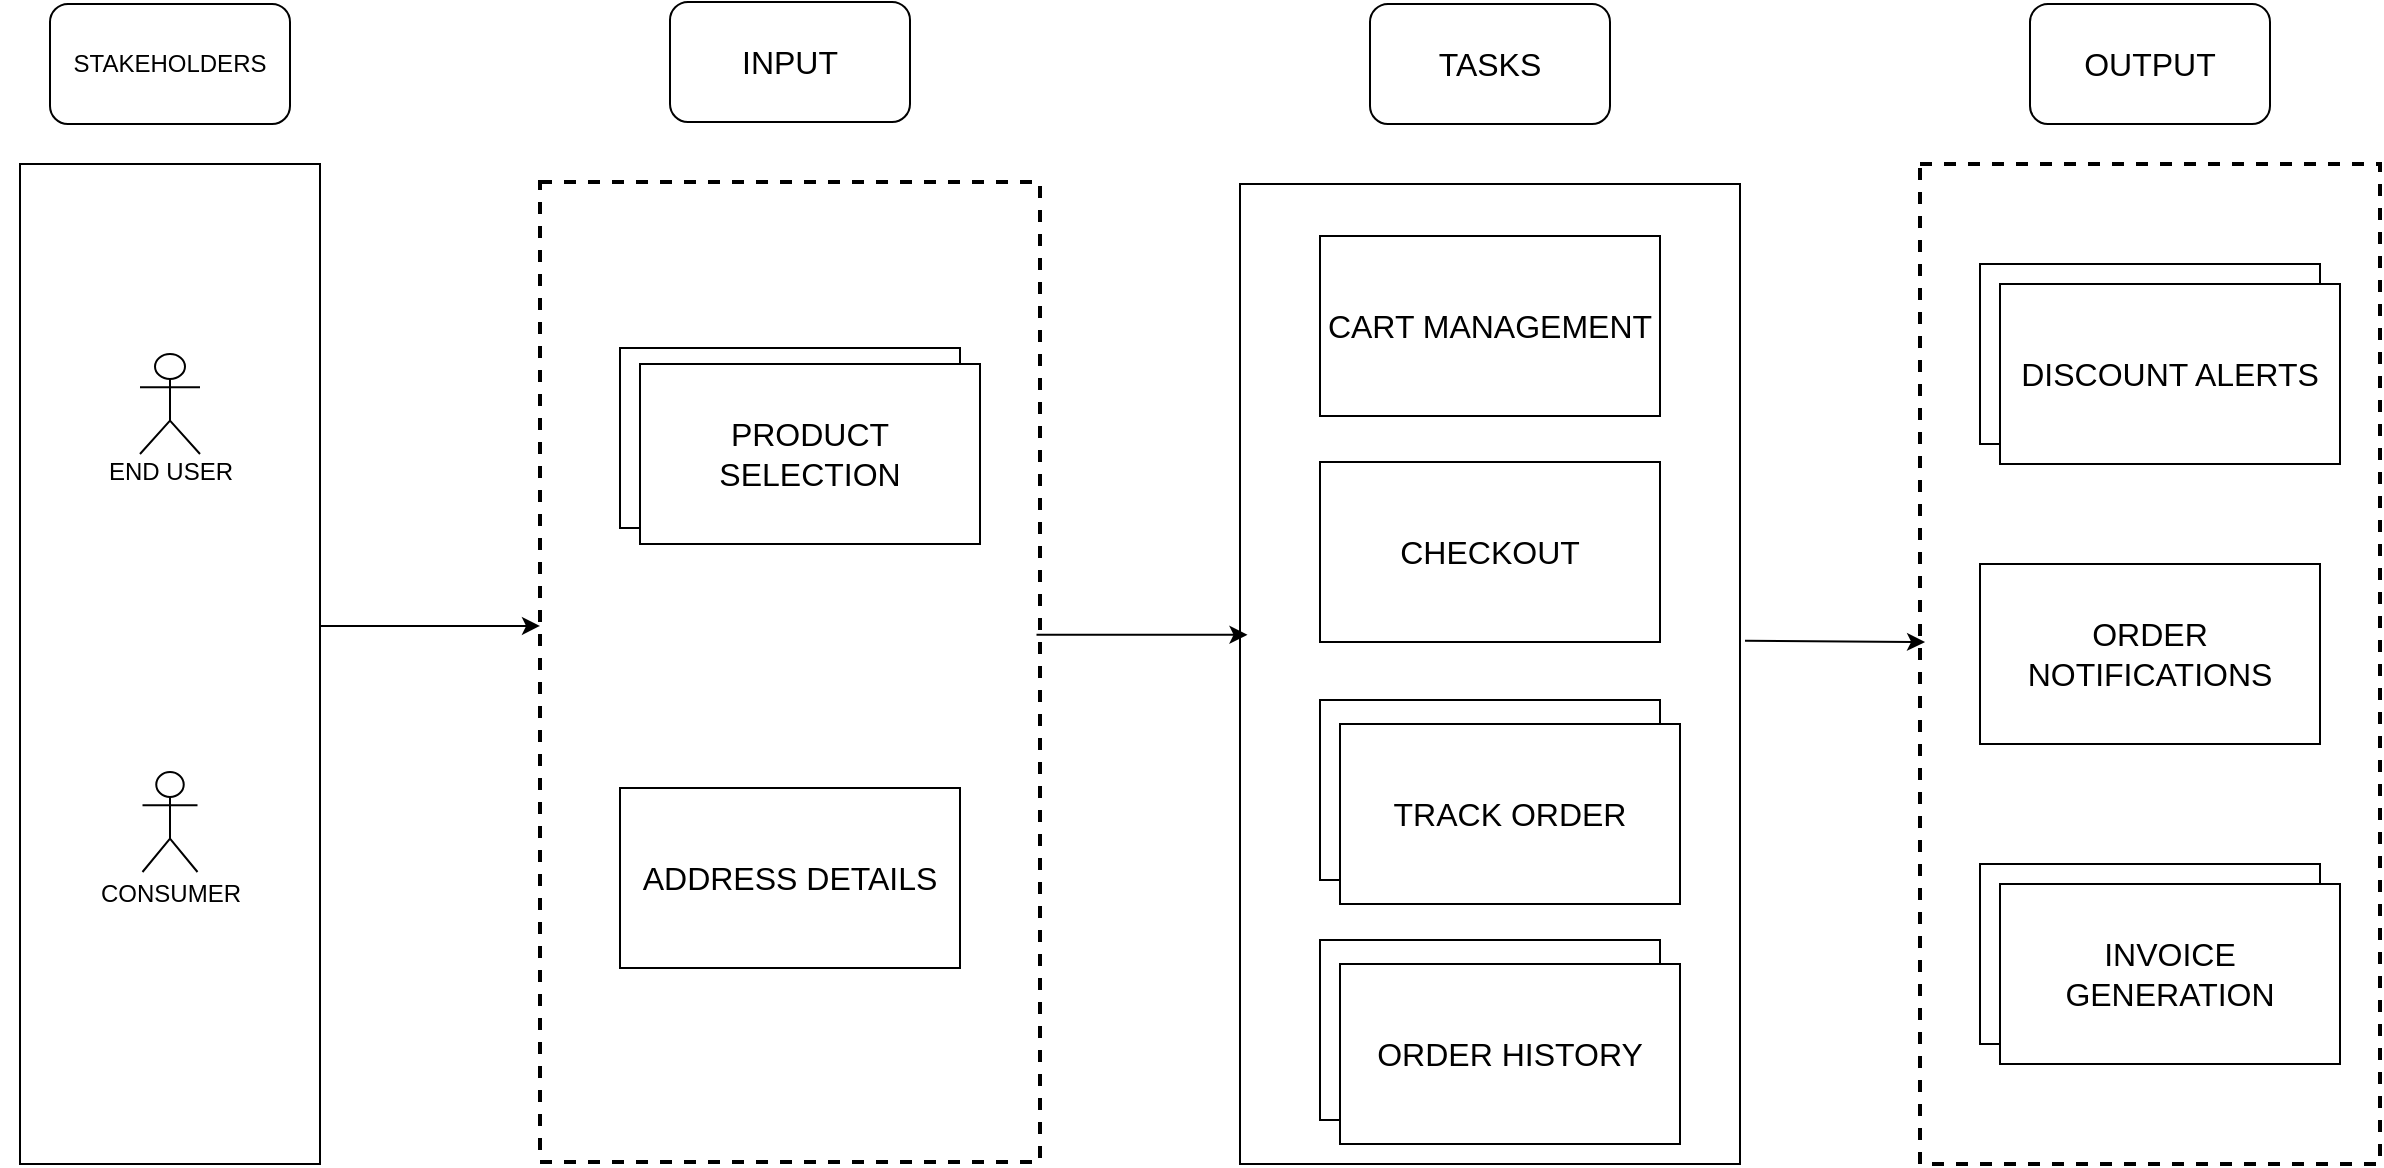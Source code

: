<mxfile version="26.2.15">
  <diagram name="Page-1" id="9MKQ7-eeR8HE_TzTxk58">
    <mxGraphModel dx="1150" dy="855" grid="1" gridSize="10" guides="1" tooltips="1" connect="1" arrows="1" fold="1" page="1" pageScale="1" pageWidth="850" pageHeight="1100" math="0" shadow="0">
      <root>
        <mxCell id="0" />
        <mxCell id="1" parent="0" />
        <mxCell id="cV-ADxkEV9v2yOwcHsHw-29" value="" style="group;movable=1;resizable=1;rotatable=1;deletable=1;editable=1;locked=0;connectable=1;" parent="1" vertex="1" connectable="0">
          <mxGeometry x="60" y="110" width="170" height="580" as="geometry" />
        </mxCell>
        <mxCell id="cV-ADxkEV9v2yOwcHsHw-1" value="STAKEHOLDERS" style="rounded=1;whiteSpace=wrap;html=1;movable=1;resizable=1;rotatable=1;deletable=1;editable=1;locked=0;connectable=1;" parent="cV-ADxkEV9v2yOwcHsHw-29" vertex="1">
          <mxGeometry x="25" width="120" height="60" as="geometry" />
        </mxCell>
        <mxCell id="cV-ADxkEV9v2yOwcHsHw-6" value="" style="rounded=0;whiteSpace=wrap;html=1;movable=1;resizable=1;rotatable=1;deletable=1;editable=1;locked=0;connectable=1;" parent="cV-ADxkEV9v2yOwcHsHw-29" vertex="1">
          <mxGeometry x="10" y="80" width="150" height="500" as="geometry" />
        </mxCell>
        <mxCell id="cV-ADxkEV9v2yOwcHsHw-19" value="END USER" style="text;html=1;align=center;verticalAlign=middle;resizable=1;points=[];autosize=1;strokeColor=none;fillColor=none;movable=1;rotatable=1;deletable=1;editable=1;locked=0;connectable=1;" parent="cV-ADxkEV9v2yOwcHsHw-29" vertex="1">
          <mxGeometry x="40" y="219" width="90" height="30" as="geometry" />
        </mxCell>
        <mxCell id="cV-ADxkEV9v2yOwcHsHw-20" value="CONSUMER" style="text;html=1;align=center;verticalAlign=middle;resizable=1;points=[];autosize=1;strokeColor=none;fillColor=none;movable=1;rotatable=1;deletable=1;editable=1;locked=0;connectable=1;" parent="cV-ADxkEV9v2yOwcHsHw-29" vertex="1">
          <mxGeometry x="40" y="430" width="90" height="30" as="geometry" />
        </mxCell>
        <mxCell id="kZ2lEPYeGbBi-xPKYxfR-3" value="" style="shape=umlActor;verticalLabelPosition=bottom;verticalAlign=top;html=1;outlineConnect=0;" parent="cV-ADxkEV9v2yOwcHsHw-29" vertex="1">
          <mxGeometry x="71.25" y="384" width="27.5" height="50" as="geometry" />
        </mxCell>
        <mxCell id="kZ2lEPYeGbBi-xPKYxfR-1" value="" style="shape=umlActor;verticalLabelPosition=bottom;verticalAlign=top;html=1;outlineConnect=0;" parent="cV-ADxkEV9v2yOwcHsHw-29" vertex="1">
          <mxGeometry x="70" y="175" width="30" height="50" as="geometry" />
        </mxCell>
        <mxCell id="cV-ADxkEV9v2yOwcHsHw-30" value="" style="group;fontSize=16;" parent="1" vertex="1" connectable="0">
          <mxGeometry x="330" y="109" width="250" height="580" as="geometry" />
        </mxCell>
        <mxCell id="cV-ADxkEV9v2yOwcHsHw-2" value="INPUT" style="rounded=1;whiteSpace=wrap;html=1;fontSize=16;" parent="cV-ADxkEV9v2yOwcHsHw-30" vertex="1">
          <mxGeometry x="65" width="120" height="60" as="geometry" />
        </mxCell>
        <mxCell id="cV-ADxkEV9v2yOwcHsHw-7" value="" style="html=1;dashed=1;whiteSpace=wrap;strokeWidth=2;fontSize=16;" parent="cV-ADxkEV9v2yOwcHsHw-30" vertex="1">
          <mxGeometry y="90" width="250" height="490" as="geometry" />
        </mxCell>
        <mxCell id="cV-ADxkEV9v2yOwcHsHw-8" value="" style="rounded=0;whiteSpace=wrap;html=1;fontSize=16;" parent="cV-ADxkEV9v2yOwcHsHw-30" vertex="1">
          <mxGeometry x="40" y="173" width="170" height="90" as="geometry" />
        </mxCell>
        <mxCell id="cV-ADxkEV9v2yOwcHsHw-27" value="ADDRESS DETAILS" style="rounded=0;whiteSpace=wrap;html=1;fontSize=16;" parent="cV-ADxkEV9v2yOwcHsHw-30" vertex="1">
          <mxGeometry x="40" y="393" width="170" height="90" as="geometry" />
        </mxCell>
        <mxCell id="6FgeUDMCxTvXJyLnLGeI-1" value="PRODUCT SELECTION" style="rounded=0;whiteSpace=wrap;html=1;fontSize=16;" vertex="1" parent="cV-ADxkEV9v2yOwcHsHw-30">
          <mxGeometry x="50" y="181" width="170" height="90" as="geometry" />
        </mxCell>
        <mxCell id="cV-ADxkEV9v2yOwcHsHw-31" value="" style="group;fontSize=16;" parent="1" vertex="1" connectable="0">
          <mxGeometry x="680" y="110" width="250" height="580" as="geometry" />
        </mxCell>
        <mxCell id="cV-ADxkEV9v2yOwcHsHw-32" value="TASKS" style="rounded=1;whiteSpace=wrap;html=1;fontSize=16;" parent="cV-ADxkEV9v2yOwcHsHw-31" vertex="1">
          <mxGeometry x="65" width="120" height="60" as="geometry" />
        </mxCell>
        <mxCell id="cV-ADxkEV9v2yOwcHsHw-33" value="" style="html=1;whiteSpace=wrap;strokeWidth=1;fontSize=16;" parent="cV-ADxkEV9v2yOwcHsHw-31" vertex="1">
          <mxGeometry y="90" width="250" height="490" as="geometry" />
        </mxCell>
        <mxCell id="cV-ADxkEV9v2yOwcHsHw-34" value="CART MANAGEMENT" style="rounded=0;whiteSpace=wrap;html=1;fontSize=16;" parent="cV-ADxkEV9v2yOwcHsHw-31" vertex="1">
          <mxGeometry x="40" y="116" width="170" height="90" as="geometry" />
        </mxCell>
        <mxCell id="cV-ADxkEV9v2yOwcHsHw-35" value="CHECKOUT" style="rounded=0;whiteSpace=wrap;html=1;fontSize=16;" parent="cV-ADxkEV9v2yOwcHsHw-31" vertex="1">
          <mxGeometry x="40" y="229" width="170" height="90" as="geometry" />
        </mxCell>
        <mxCell id="cV-ADxkEV9v2yOwcHsHw-36" value="" style="rounded=0;whiteSpace=wrap;html=1;fontSize=16;" parent="cV-ADxkEV9v2yOwcHsHw-31" vertex="1">
          <mxGeometry x="40" y="468" width="170" height="90" as="geometry" />
        </mxCell>
        <mxCell id="2HXPZsUzLgR3vs4WT88c-20" value="" style="rounded=0;whiteSpace=wrap;html=1;fontSize=16;" parent="cV-ADxkEV9v2yOwcHsHw-31" vertex="1">
          <mxGeometry x="40" y="348" width="170" height="90" as="geometry" />
        </mxCell>
        <mxCell id="6FgeUDMCxTvXJyLnLGeI-2" value="TRACK ORDER" style="rounded=0;whiteSpace=wrap;html=1;fontSize=16;" vertex="1" parent="cV-ADxkEV9v2yOwcHsHw-31">
          <mxGeometry x="50" y="360" width="170" height="90" as="geometry" />
        </mxCell>
        <mxCell id="6FgeUDMCxTvXJyLnLGeI-3" value="ORDER HISTORY" style="rounded=0;whiteSpace=wrap;html=1;fontSize=16;" vertex="1" parent="cV-ADxkEV9v2yOwcHsHw-31">
          <mxGeometry x="50" y="480" width="170" height="90" as="geometry" />
        </mxCell>
        <mxCell id="cV-ADxkEV9v2yOwcHsHw-52" value="" style="rounded=0;whiteSpace=wrap;html=1;dashed=1;strokeWidth=2;fontSize=16;" parent="1" vertex="1">
          <mxGeometry x="1020" y="190" width="230" height="500" as="geometry" />
        </mxCell>
        <mxCell id="cV-ADxkEV9v2yOwcHsHw-38" value="OUTPUT" style="rounded=1;whiteSpace=wrap;html=1;fontSize=16;" parent="1" vertex="1">
          <mxGeometry x="1075" y="110" width="120" height="60" as="geometry" />
        </mxCell>
        <mxCell id="cV-ADxkEV9v2yOwcHsHw-40" value="" style="rounded=0;whiteSpace=wrap;html=1;fontSize=16;" parent="1" vertex="1">
          <mxGeometry x="1050" y="240" width="170" height="90" as="geometry" />
        </mxCell>
        <mxCell id="cV-ADxkEV9v2yOwcHsHw-41" value="ORDER NOTIFICATIONS" style="rounded=0;whiteSpace=wrap;html=1;fontSize=16;" parent="1" vertex="1">
          <mxGeometry x="1050" y="390" width="170" height="90" as="geometry" />
        </mxCell>
        <mxCell id="cV-ADxkEV9v2yOwcHsHw-42" value="" style="rounded=0;whiteSpace=wrap;html=1;fontSize=16;" parent="1" vertex="1">
          <mxGeometry x="1050" y="540" width="170" height="90" as="geometry" />
        </mxCell>
        <mxCell id="cV-ADxkEV9v2yOwcHsHw-43" value="" style="endArrow=classic;html=1;rounded=0;exitX=0.998;exitY=0.462;exitDx=0;exitDy=0;exitPerimeter=0;entryX=0;entryY=0.453;entryDx=0;entryDy=0;entryPerimeter=0;" parent="1" source="cV-ADxkEV9v2yOwcHsHw-6" target="cV-ADxkEV9v2yOwcHsHw-7" edge="1">
          <mxGeometry width="50" height="50" relative="1" as="geometry">
            <mxPoint x="210" y="690" as="sourcePoint" />
            <mxPoint x="260" y="640" as="targetPoint" />
          </mxGeometry>
        </mxCell>
        <mxCell id="cV-ADxkEV9v2yOwcHsHw-44" value="" style="endArrow=classic;html=1;rounded=0;exitX=0.993;exitY=0.462;exitDx=0;exitDy=0;exitPerimeter=0;entryX=0.015;entryY=0.46;entryDx=0;entryDy=0;entryPerimeter=0;fontSize=16;" parent="1" source="cV-ADxkEV9v2yOwcHsHw-7" target="cV-ADxkEV9v2yOwcHsHw-33" edge="1">
          <mxGeometry width="50" height="50" relative="1" as="geometry">
            <mxPoint x="630" y="630" as="sourcePoint" />
            <mxPoint x="680" y="580" as="targetPoint" />
          </mxGeometry>
        </mxCell>
        <mxCell id="cV-ADxkEV9v2yOwcHsHw-45" value="" style="endArrow=classic;html=1;rounded=0;exitX=1.01;exitY=0.466;exitDx=0;exitDy=0;exitPerimeter=0;fontSize=16;entryX=0.011;entryY=0.478;entryDx=0;entryDy=0;entryPerimeter=0;" parent="1" source="cV-ADxkEV9v2yOwcHsHw-33" target="cV-ADxkEV9v2yOwcHsHw-52" edge="1">
          <mxGeometry width="50" height="50" relative="1" as="geometry">
            <mxPoint x="890" y="630" as="sourcePoint" />
            <mxPoint x="1020" y="430" as="targetPoint" />
          </mxGeometry>
        </mxCell>
        <mxCell id="2HXPZsUzLgR3vs4WT88c-21" value="DISCOUNT ALERTS" style="rounded=0;whiteSpace=wrap;html=1;fontSize=16;" parent="1" vertex="1">
          <mxGeometry x="1060" y="250" width="170" height="90" as="geometry" />
        </mxCell>
        <mxCell id="2HXPZsUzLgR3vs4WT88c-22" value="INVOICE GENERATION" style="rounded=0;whiteSpace=wrap;html=1;fontSize=16;" parent="1" vertex="1">
          <mxGeometry x="1060" y="550" width="170" height="90" as="geometry" />
        </mxCell>
      </root>
    </mxGraphModel>
  </diagram>
</mxfile>
